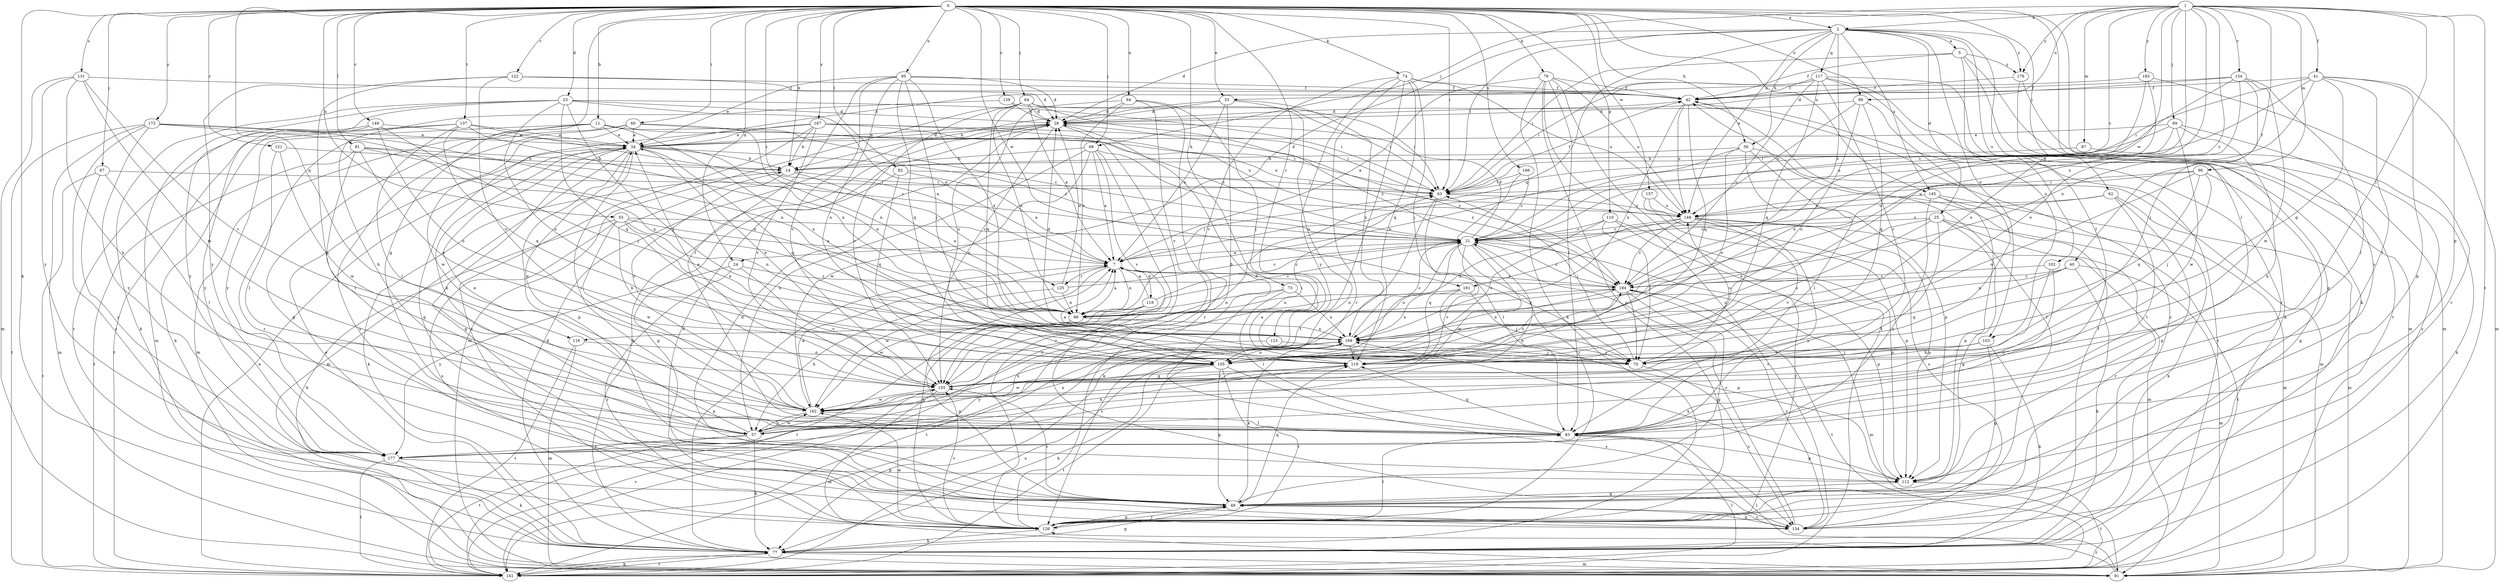 strict digraph  {
0;
1;
2;
5;
7;
11;
14;
21;
23;
24;
25;
28;
33;
34;
40;
41;
42;
49;
55;
56;
57;
60;
62;
63;
64;
67;
68;
69;
70;
73;
74;
76;
77;
81;
82;
83;
87;
90;
91;
94;
95;
98;
99;
102;
103;
105;
110;
112;
116;
117;
118;
119;
121;
122;
123;
125;
126;
129;
131;
134;
137;
141;
145;
148;
149;
154;
155;
157;
161;
162;
166;
167;
169;
173;
176;
177;
183;
184;
0 -> 2  [label=a];
0 -> 11  [label=b];
0 -> 14  [label=b];
0 -> 23  [label=d];
0 -> 24  [label=d];
0 -> 33  [label=e];
0 -> 49  [label=g];
0 -> 55  [label=h];
0 -> 56  [label=h];
0 -> 60  [label=i];
0 -> 62  [label=i];
0 -> 63  [label=i];
0 -> 64  [label=j];
0 -> 67  [label=j];
0 -> 68  [label=j];
0 -> 73  [label=k];
0 -> 74  [label=k];
0 -> 76  [label=k];
0 -> 77  [label=k];
0 -> 81  [label=l];
0 -> 82  [label=l];
0 -> 83  [label=l];
0 -> 94  [label=n];
0 -> 95  [label=n];
0 -> 99  [label=o];
0 -> 110  [label=p];
0 -> 116  [label=q];
0 -> 121  [label=r];
0 -> 122  [label=r];
0 -> 123  [label=r];
0 -> 125  [label=r];
0 -> 129  [label=s];
0 -> 131  [label=s];
0 -> 134  [label=s];
0 -> 137  [label=t];
0 -> 145  [label=u];
0 -> 149  [label=v];
0 -> 157  [label=w];
0 -> 161  [label=w];
0 -> 166  [label=x];
0 -> 167  [label=x];
0 -> 173  [label=y];
1 -> 2  [label=a];
1 -> 21  [label=c];
1 -> 40  [label=f];
1 -> 41  [label=f];
1 -> 68  [label=j];
1 -> 69  [label=j];
1 -> 70  [label=j];
1 -> 87  [label=m];
1 -> 90  [label=m];
1 -> 98  [label=n];
1 -> 99  [label=o];
1 -> 112  [label=p];
1 -> 141  [label=t];
1 -> 154  [label=v];
1 -> 161  [label=w];
1 -> 169  [label=x];
1 -> 176  [label=y];
1 -> 183  [label=z];
1 -> 184  [label=z];
2 -> 5  [label=a];
2 -> 24  [label=d];
2 -> 25  [label=d];
2 -> 28  [label=d];
2 -> 56  [label=h];
2 -> 63  [label=i];
2 -> 83  [label=l];
2 -> 102  [label=o];
2 -> 103  [label=o];
2 -> 116  [label=q];
2 -> 117  [label=q];
2 -> 145  [label=u];
2 -> 148  [label=u];
2 -> 176  [label=y];
2 -> 184  [label=z];
5 -> 42  [label=f];
5 -> 63  [label=i];
5 -> 77  [label=k];
5 -> 103  [label=o];
5 -> 141  [label=t];
5 -> 176  [label=y];
7 -> 63  [label=i];
7 -> 98  [label=n];
7 -> 118  [label=q];
7 -> 125  [label=r];
7 -> 162  [label=w];
7 -> 184  [label=z];
11 -> 21  [label=c];
11 -> 34  [label=e];
11 -> 63  [label=i];
11 -> 91  [label=m];
11 -> 126  [label=r];
11 -> 169  [label=x];
11 -> 177  [label=y];
14 -> 63  [label=i];
14 -> 77  [label=k];
14 -> 98  [label=n];
14 -> 155  [label=v];
21 -> 7  [label=a];
21 -> 28  [label=d];
21 -> 57  [label=h];
21 -> 105  [label=o];
21 -> 112  [label=p];
21 -> 119  [label=q];
21 -> 155  [label=v];
21 -> 162  [label=w];
23 -> 7  [label=a];
23 -> 28  [label=d];
23 -> 63  [label=i];
23 -> 70  [label=j];
23 -> 77  [label=k];
23 -> 91  [label=m];
23 -> 105  [label=o];
23 -> 119  [label=q];
23 -> 177  [label=y];
24 -> 126  [label=r];
24 -> 155  [label=v];
24 -> 177  [label=y];
24 -> 184  [label=z];
25 -> 21  [label=c];
25 -> 49  [label=g];
25 -> 83  [label=l];
25 -> 105  [label=o];
25 -> 126  [label=r];
25 -> 141  [label=t];
25 -> 169  [label=x];
28 -> 34  [label=e];
28 -> 77  [label=k];
28 -> 141  [label=t];
28 -> 155  [label=v];
28 -> 184  [label=z];
33 -> 7  [label=a];
33 -> 14  [label=b];
33 -> 28  [label=d];
33 -> 57  [label=h];
33 -> 105  [label=o];
33 -> 169  [label=x];
34 -> 14  [label=b];
34 -> 21  [label=c];
34 -> 28  [label=d];
34 -> 49  [label=g];
34 -> 57  [label=h];
34 -> 83  [label=l];
34 -> 91  [label=m];
34 -> 98  [label=n];
34 -> 112  [label=p];
34 -> 119  [label=q];
40 -> 77  [label=k];
40 -> 91  [label=m];
40 -> 98  [label=n];
40 -> 119  [label=q];
40 -> 184  [label=z];
41 -> 21  [label=c];
41 -> 42  [label=f];
41 -> 63  [label=i];
41 -> 83  [label=l];
41 -> 91  [label=m];
41 -> 98  [label=n];
41 -> 112  [label=p];
41 -> 119  [label=q];
42 -> 28  [label=d];
42 -> 119  [label=q];
42 -> 134  [label=s];
42 -> 141  [label=t];
42 -> 148  [label=u];
42 -> 169  [label=x];
49 -> 28  [label=d];
49 -> 119  [label=q];
49 -> 126  [label=r];
49 -> 134  [label=s];
49 -> 155  [label=v];
49 -> 169  [label=x];
55 -> 7  [label=a];
55 -> 21  [label=c];
55 -> 77  [label=k];
55 -> 98  [label=n];
55 -> 134  [label=s];
55 -> 162  [label=w];
55 -> 169  [label=x];
56 -> 14  [label=b];
56 -> 83  [label=l];
56 -> 91  [label=m];
56 -> 98  [label=n];
56 -> 105  [label=o];
56 -> 112  [label=p];
57 -> 34  [label=e];
57 -> 77  [label=k];
57 -> 141  [label=t];
57 -> 162  [label=w];
57 -> 169  [label=x];
57 -> 177  [label=y];
60 -> 34  [label=e];
60 -> 49  [label=g];
60 -> 98  [label=n];
60 -> 134  [label=s];
60 -> 148  [label=u];
60 -> 162  [label=w];
62 -> 21  [label=c];
62 -> 83  [label=l];
62 -> 91  [label=m];
62 -> 112  [label=p];
62 -> 148  [label=u];
63 -> 42  [label=f];
63 -> 77  [label=k];
63 -> 83  [label=l];
63 -> 148  [label=u];
64 -> 7  [label=a];
64 -> 28  [label=d];
64 -> 63  [label=i];
64 -> 91  [label=m];
64 -> 98  [label=n];
64 -> 119  [label=q];
64 -> 155  [label=v];
64 -> 184  [label=z];
67 -> 63  [label=i];
67 -> 83  [label=l];
67 -> 141  [label=t];
67 -> 177  [label=y];
68 -> 7  [label=a];
68 -> 14  [label=b];
68 -> 57  [label=h];
68 -> 126  [label=r];
68 -> 155  [label=v];
68 -> 162  [label=w];
68 -> 184  [label=z];
69 -> 34  [label=e];
69 -> 57  [label=h];
69 -> 63  [label=i];
69 -> 134  [label=s];
69 -> 162  [label=w];
69 -> 169  [label=x];
70 -> 63  [label=i];
70 -> 134  [label=s];
70 -> 148  [label=u];
73 -> 83  [label=l];
73 -> 98  [label=n];
73 -> 141  [label=t];
73 -> 169  [label=x];
74 -> 42  [label=f];
74 -> 70  [label=j];
74 -> 119  [label=q];
74 -> 126  [label=r];
74 -> 141  [label=t];
74 -> 148  [label=u];
74 -> 155  [label=v];
74 -> 177  [label=y];
76 -> 7  [label=a];
76 -> 42  [label=f];
76 -> 77  [label=k];
76 -> 83  [label=l];
76 -> 126  [label=r];
76 -> 134  [label=s];
76 -> 141  [label=t];
76 -> 148  [label=u];
77 -> 7  [label=a];
77 -> 28  [label=d];
77 -> 34  [label=e];
77 -> 42  [label=f];
77 -> 49  [label=g];
77 -> 91  [label=m];
77 -> 141  [label=t];
81 -> 14  [label=b];
81 -> 21  [label=c];
81 -> 83  [label=l];
81 -> 98  [label=n];
81 -> 105  [label=o];
81 -> 141  [label=t];
82 -> 7  [label=a];
82 -> 49  [label=g];
82 -> 63  [label=i];
82 -> 119  [label=q];
83 -> 28  [label=d];
83 -> 112  [label=p];
83 -> 119  [label=q];
87 -> 14  [label=b];
87 -> 77  [label=k];
90 -> 49  [label=g];
90 -> 63  [label=i];
90 -> 70  [label=j];
90 -> 105  [label=o];
90 -> 119  [label=q];
90 -> 148  [label=u];
91 -> 83  [label=l];
91 -> 126  [label=r];
94 -> 28  [label=d];
94 -> 70  [label=j];
94 -> 98  [label=n];
94 -> 105  [label=o];
94 -> 126  [label=r];
94 -> 155  [label=v];
95 -> 28  [label=d];
95 -> 34  [label=e];
95 -> 42  [label=f];
95 -> 70  [label=j];
95 -> 83  [label=l];
95 -> 105  [label=o];
95 -> 119  [label=q];
95 -> 155  [label=v];
95 -> 169  [label=x];
98 -> 7  [label=a];
98 -> 21  [label=c];
98 -> 49  [label=g];
98 -> 169  [label=x];
98 -> 184  [label=z];
99 -> 28  [label=d];
99 -> 70  [label=j];
99 -> 105  [label=o];
99 -> 119  [label=q];
99 -> 148  [label=u];
102 -> 57  [label=h];
102 -> 83  [label=l];
102 -> 184  [label=z];
103 -> 49  [label=g];
103 -> 70  [label=j];
103 -> 77  [label=k];
103 -> 105  [label=o];
103 -> 155  [label=v];
105 -> 7  [label=a];
105 -> 34  [label=e];
105 -> 49  [label=g];
105 -> 77  [label=k];
105 -> 126  [label=r];
105 -> 134  [label=s];
105 -> 141  [label=t];
105 -> 162  [label=w];
110 -> 21  [label=c];
110 -> 70  [label=j];
110 -> 105  [label=o];
110 -> 112  [label=p];
110 -> 126  [label=r];
112 -> 49  [label=g];
112 -> 141  [label=t];
112 -> 169  [label=x];
116 -> 91  [label=m];
116 -> 105  [label=o];
116 -> 141  [label=t];
117 -> 34  [label=e];
117 -> 42  [label=f];
117 -> 63  [label=i];
117 -> 77  [label=k];
117 -> 91  [label=m];
117 -> 119  [label=q];
117 -> 126  [label=r];
117 -> 155  [label=v];
117 -> 184  [label=z];
118 -> 7  [label=a];
118 -> 21  [label=c];
118 -> 134  [label=s];
118 -> 141  [label=t];
118 -> 162  [label=w];
119 -> 7  [label=a];
119 -> 57  [label=h];
119 -> 155  [label=v];
119 -> 184  [label=z];
121 -> 14  [label=b];
121 -> 83  [label=l];
121 -> 162  [label=w];
122 -> 28  [label=d];
122 -> 42  [label=f];
122 -> 57  [label=h];
122 -> 155  [label=v];
122 -> 177  [label=y];
123 -> 70  [label=j];
123 -> 177  [label=y];
125 -> 21  [label=c];
125 -> 28  [label=d];
125 -> 57  [label=h];
125 -> 98  [label=n];
126 -> 7  [label=a];
126 -> 28  [label=d];
126 -> 42  [label=f];
126 -> 49  [label=g];
126 -> 77  [label=k];
126 -> 83  [label=l];
126 -> 155  [label=v];
126 -> 162  [label=w];
129 -> 28  [label=d];
129 -> 57  [label=h];
129 -> 63  [label=i];
131 -> 42  [label=f];
131 -> 57  [label=h];
131 -> 91  [label=m];
131 -> 155  [label=v];
131 -> 162  [label=w];
131 -> 177  [label=y];
134 -> 21  [label=c];
134 -> 49  [label=g];
134 -> 184  [label=z];
137 -> 7  [label=a];
137 -> 34  [label=e];
137 -> 77  [label=k];
137 -> 83  [label=l];
137 -> 98  [label=n];
137 -> 119  [label=q];
137 -> 141  [label=t];
141 -> 34  [label=e];
141 -> 77  [label=k];
141 -> 83  [label=l];
141 -> 155  [label=v];
141 -> 169  [label=x];
145 -> 77  [label=k];
145 -> 91  [label=m];
145 -> 112  [label=p];
145 -> 148  [label=u];
145 -> 177  [label=y];
148 -> 21  [label=c];
148 -> 91  [label=m];
148 -> 112  [label=p];
148 -> 155  [label=v];
148 -> 169  [label=x];
148 -> 177  [label=y];
148 -> 184  [label=z];
149 -> 34  [label=e];
149 -> 70  [label=j];
149 -> 105  [label=o];
149 -> 126  [label=r];
149 -> 177  [label=y];
154 -> 21  [label=c];
154 -> 28  [label=d];
154 -> 42  [label=f];
154 -> 70  [label=j];
154 -> 83  [label=l];
154 -> 105  [label=o];
154 -> 162  [label=w];
155 -> 34  [label=e];
155 -> 63  [label=i];
155 -> 91  [label=m];
155 -> 119  [label=q];
155 -> 162  [label=w];
157 -> 112  [label=p];
157 -> 134  [label=s];
157 -> 148  [label=u];
161 -> 70  [label=j];
161 -> 98  [label=n];
161 -> 112  [label=p];
161 -> 169  [label=x];
162 -> 7  [label=a];
162 -> 14  [label=b];
162 -> 34  [label=e];
162 -> 57  [label=h];
162 -> 83  [label=l];
162 -> 169  [label=x];
166 -> 21  [label=c];
166 -> 63  [label=i];
166 -> 126  [label=r];
167 -> 14  [label=b];
167 -> 21  [label=c];
167 -> 34  [label=e];
167 -> 49  [label=g];
167 -> 63  [label=i];
167 -> 126  [label=r];
167 -> 148  [label=u];
167 -> 155  [label=v];
169 -> 21  [label=c];
169 -> 28  [label=d];
169 -> 70  [label=j];
169 -> 105  [label=o];
169 -> 119  [label=q];
173 -> 34  [label=e];
173 -> 91  [label=m];
173 -> 98  [label=n];
173 -> 134  [label=s];
173 -> 141  [label=t];
173 -> 169  [label=x];
173 -> 177  [label=y];
176 -> 42  [label=f];
176 -> 49  [label=g];
176 -> 91  [label=m];
177 -> 77  [label=k];
177 -> 112  [label=p];
177 -> 141  [label=t];
183 -> 7  [label=a];
183 -> 105  [label=o];
183 -> 126  [label=r];
183 -> 33  [label=u];
184 -> 21  [label=c];
184 -> 49  [label=g];
184 -> 70  [label=j];
184 -> 91  [label=m];
184 -> 98  [label=n];
184 -> 141  [label=t];
184 -> 169  [label=x];
}
